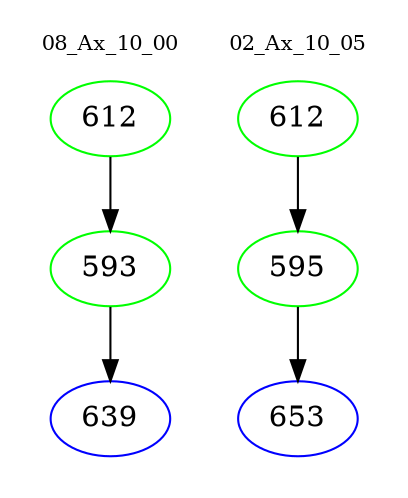 digraph{
subgraph cluster_0 {
color = white
label = "08_Ax_10_00";
fontsize=10;
T0_612 [label="612", color="green"]
T0_612 -> T0_593 [color="black"]
T0_593 [label="593", color="green"]
T0_593 -> T0_639 [color="black"]
T0_639 [label="639", color="blue"]
}
subgraph cluster_1 {
color = white
label = "02_Ax_10_05";
fontsize=10;
T1_612 [label="612", color="green"]
T1_612 -> T1_595 [color="black"]
T1_595 [label="595", color="green"]
T1_595 -> T1_653 [color="black"]
T1_653 [label="653", color="blue"]
}
}

